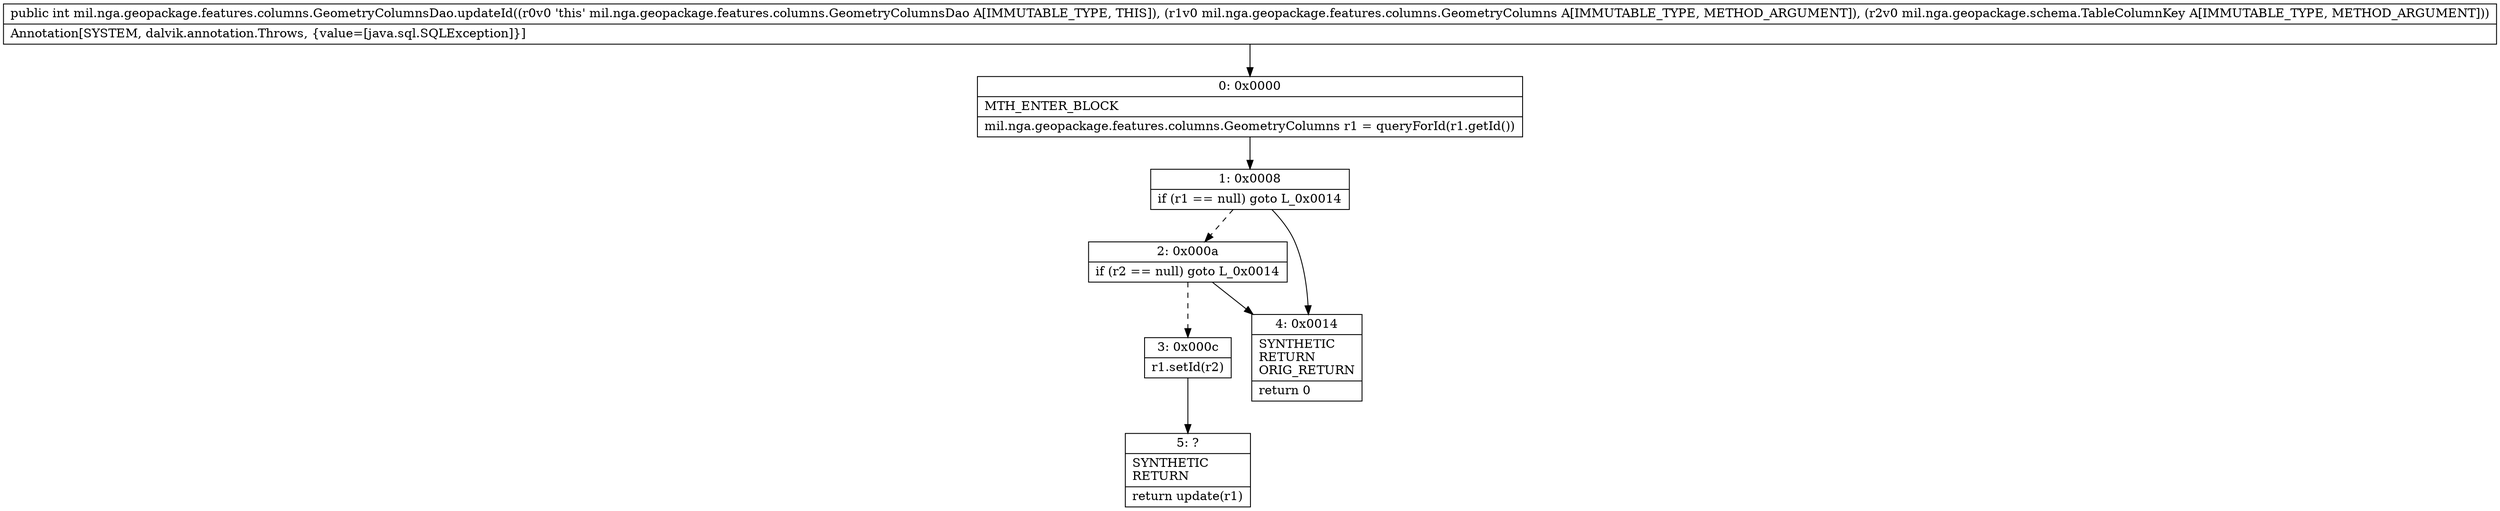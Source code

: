 digraph "CFG formil.nga.geopackage.features.columns.GeometryColumnsDao.updateId(Lmil\/nga\/geopackage\/features\/columns\/GeometryColumns;Lmil\/nga\/geopackage\/schema\/TableColumnKey;)I" {
Node_0 [shape=record,label="{0\:\ 0x0000|MTH_ENTER_BLOCK\l|mil.nga.geopackage.features.columns.GeometryColumns r1 = queryForId(r1.getId())\l}"];
Node_1 [shape=record,label="{1\:\ 0x0008|if (r1 == null) goto L_0x0014\l}"];
Node_2 [shape=record,label="{2\:\ 0x000a|if (r2 == null) goto L_0x0014\l}"];
Node_3 [shape=record,label="{3\:\ 0x000c|r1.setId(r2)\l}"];
Node_4 [shape=record,label="{4\:\ 0x0014|SYNTHETIC\lRETURN\lORIG_RETURN\l|return 0\l}"];
Node_5 [shape=record,label="{5\:\ ?|SYNTHETIC\lRETURN\l|return update(r1)\l}"];
MethodNode[shape=record,label="{public int mil.nga.geopackage.features.columns.GeometryColumnsDao.updateId((r0v0 'this' mil.nga.geopackage.features.columns.GeometryColumnsDao A[IMMUTABLE_TYPE, THIS]), (r1v0 mil.nga.geopackage.features.columns.GeometryColumns A[IMMUTABLE_TYPE, METHOD_ARGUMENT]), (r2v0 mil.nga.geopackage.schema.TableColumnKey A[IMMUTABLE_TYPE, METHOD_ARGUMENT]))  | Annotation[SYSTEM, dalvik.annotation.Throws, \{value=[java.sql.SQLException]\}]\l}"];
MethodNode -> Node_0;
Node_0 -> Node_1;
Node_1 -> Node_2[style=dashed];
Node_1 -> Node_4;
Node_2 -> Node_3[style=dashed];
Node_2 -> Node_4;
Node_3 -> Node_5;
}

